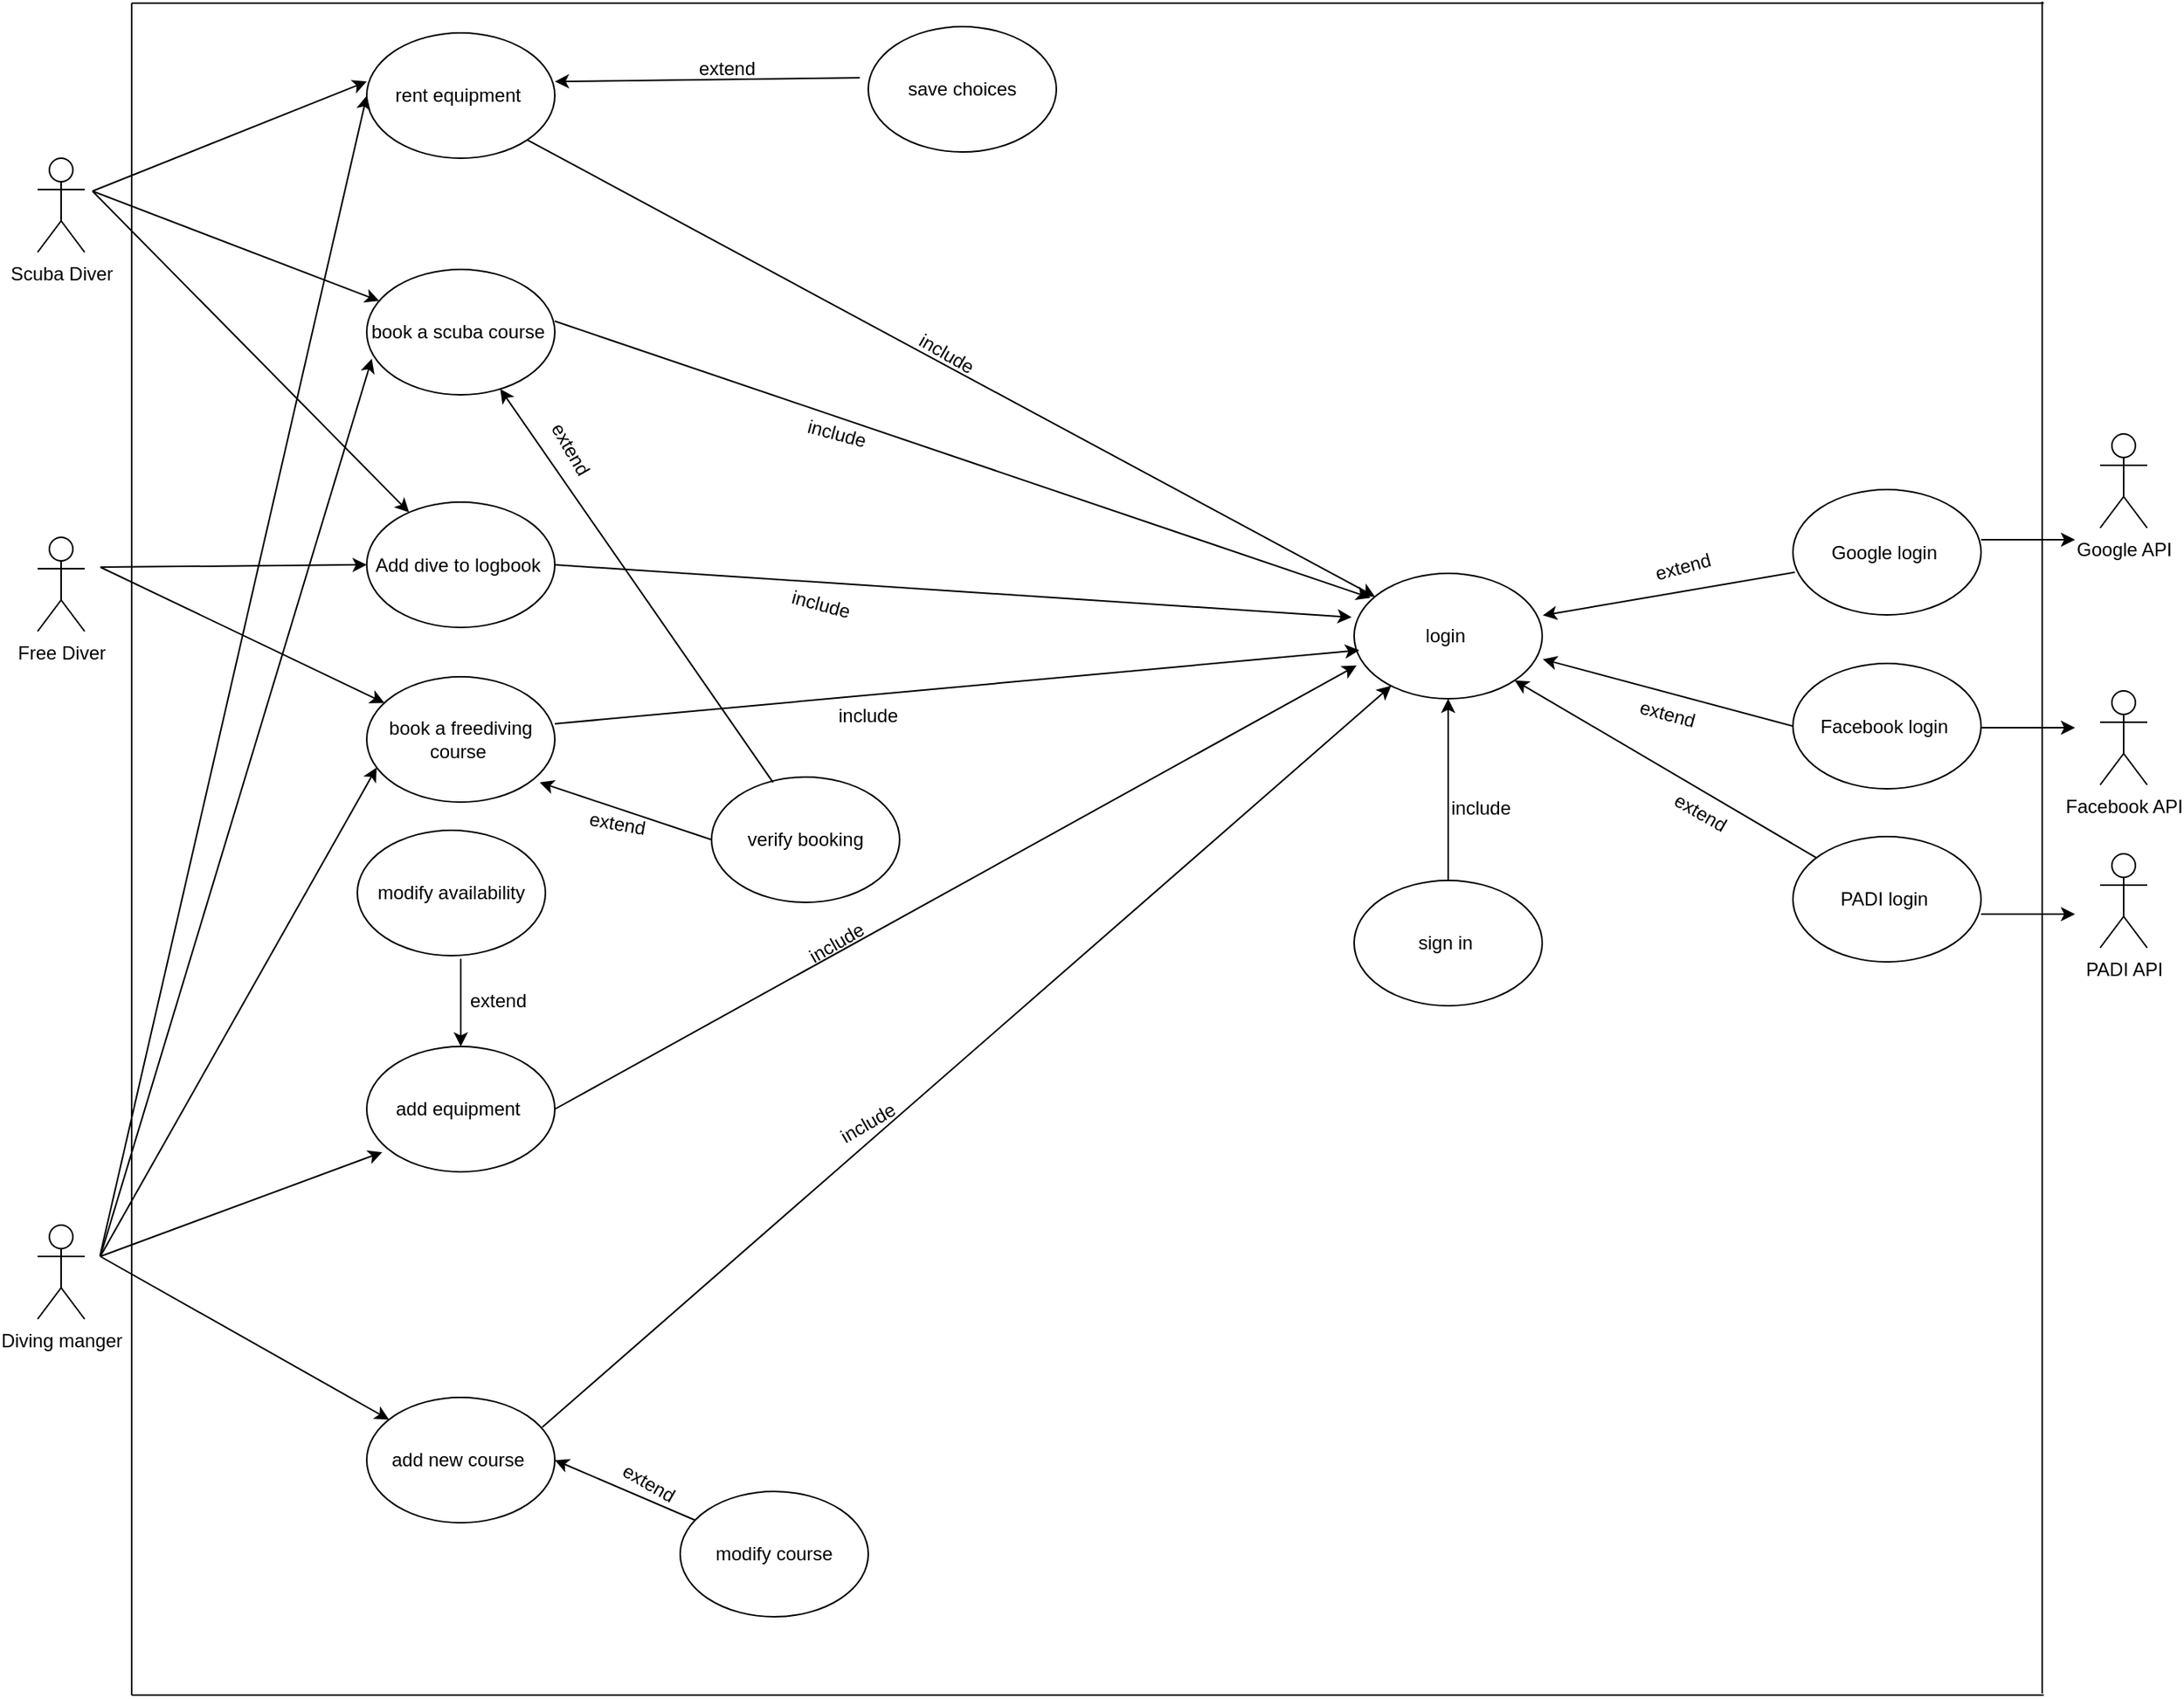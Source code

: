 <mxfile version="20.7.4" type="device"><diagram id="Htxq1poGtdLw8qhALzKe" name="Pagina-1"><mxGraphModel dx="1050" dy="573" grid="1" gridSize="10" guides="1" tooltips="1" connect="1" arrows="1" fold="1" page="1" pageScale="1" pageWidth="827" pageHeight="1169" math="0" shadow="0"><root><mxCell id="0"/><mxCell id="1" parent="0"/><mxCell id="yR8nReOBNE1F9yHkLz9e-3" value="Scuba Diver" style="shape=umlActor;verticalLabelPosition=bottom;verticalAlign=top;html=1;outlineConnect=0;" parent="1" vertex="1"><mxGeometry x="150" y="139" width="30" height="60" as="geometry"/></mxCell><mxCell id="yR8nReOBNE1F9yHkLz9e-4" value="Facebook API" style="shape=umlActor;verticalLabelPosition=bottom;verticalAlign=top;html=1;outlineConnect=0;" parent="1" vertex="1"><mxGeometry x="1466" y="479" width="30" height="60" as="geometry"/></mxCell><mxCell id="yR8nReOBNE1F9yHkLz9e-5" value="Google API" style="shape=umlActor;verticalLabelPosition=bottom;verticalAlign=top;html=1;outlineConnect=0;" parent="1" vertex="1"><mxGeometry x="1466" y="315" width="30" height="60" as="geometry"/></mxCell><mxCell id="yR8nReOBNE1F9yHkLz9e-19" value="PADI API" style="shape=umlActor;verticalLabelPosition=bottom;verticalAlign=top;html=1;outlineConnect=0;" parent="1" vertex="1"><mxGeometry x="1466" y="583" width="30" height="60" as="geometry"/></mxCell><mxCell id="yR8nReOBNE1F9yHkLz9e-28" value="Free Diver" style="shape=umlActor;verticalLabelPosition=bottom;verticalAlign=top;html=1;outlineConnect=0;" parent="1" vertex="1"><mxGeometry x="150" y="381" width="30" height="60" as="geometry"/></mxCell><mxCell id="Vr1vA8tz95-QEV1LMuZG-1" value="Diving manger" style="shape=umlActor;verticalLabelPosition=bottom;verticalAlign=top;html=1;outlineConnect=0;" parent="1" vertex="1"><mxGeometry x="150" y="820" width="30" height="60" as="geometry"/></mxCell><mxCell id="Vr1vA8tz95-QEV1LMuZG-7" value="" style="endArrow=none;html=1;rounded=0;" parent="1" edge="1"><mxGeometry width="50" height="50" relative="1" as="geometry"><mxPoint x="210" y="1120" as="sourcePoint"/><mxPoint x="210" y="40" as="targetPoint"/></mxGeometry></mxCell><mxCell id="Vr1vA8tz95-QEV1LMuZG-8" value="" style="endArrow=none;html=1;rounded=0;" parent="1" edge="1"><mxGeometry width="50" height="50" relative="1" as="geometry"><mxPoint x="210" y="1120" as="sourcePoint"/><mxPoint x="1430" y="1120" as="targetPoint"/></mxGeometry></mxCell><mxCell id="Vr1vA8tz95-QEV1LMuZG-9" value="" style="endArrow=none;html=1;rounded=0;" parent="1" edge="1"><mxGeometry width="50" height="50" relative="1" as="geometry"><mxPoint x="210" y="40" as="sourcePoint"/><mxPoint x="1430" y="40" as="targetPoint"/></mxGeometry></mxCell><mxCell id="Vr1vA8tz95-QEV1LMuZG-11" value="" style="endArrow=none;html=1;rounded=0;" parent="1" edge="1"><mxGeometry width="50" height="50" relative="1" as="geometry"><mxPoint x="1429" y="1119" as="sourcePoint"/><mxPoint x="1429" y="39" as="targetPoint"/></mxGeometry></mxCell><mxCell id="Vr1vA8tz95-QEV1LMuZG-12" value="Facebook login&amp;nbsp;" style="ellipse;whiteSpace=wrap;html=1;" parent="1" vertex="1"><mxGeometry x="1270" y="461.5" width="120" height="80" as="geometry"/></mxCell><mxCell id="Vr1vA8tz95-QEV1LMuZG-13" value="Google login&amp;nbsp;" style="ellipse;whiteSpace=wrap;html=1;" parent="1" vertex="1"><mxGeometry x="1270" y="350.5" width="120" height="80" as="geometry"/></mxCell><mxCell id="Vr1vA8tz95-QEV1LMuZG-14" value="PADI login&amp;nbsp;" style="ellipse;whiteSpace=wrap;html=1;" parent="1" vertex="1"><mxGeometry x="1270" y="572" width="120" height="80" as="geometry"/></mxCell><mxCell id="Vr1vA8tz95-QEV1LMuZG-15" value="login&amp;nbsp;" style="ellipse;whiteSpace=wrap;html=1;" parent="1" vertex="1"><mxGeometry x="990" y="404" width="120" height="80" as="geometry"/></mxCell><mxCell id="Vr1vA8tz95-QEV1LMuZG-16" value="" style="endArrow=classic;html=1;rounded=0;entryX=1.003;entryY=0.685;entryDx=0;entryDy=0;exitX=0;exitY=0.5;exitDx=0;exitDy=0;entryPerimeter=0;" parent="1" source="Vr1vA8tz95-QEV1LMuZG-12" target="Vr1vA8tz95-QEV1LMuZG-15" edge="1"><mxGeometry width="50" height="50" relative="1" as="geometry"><mxPoint x="1220" y="502" as="sourcePoint"/><mxPoint x="1110" y="503" as="targetPoint"/></mxGeometry></mxCell><mxCell id="Vr1vA8tz95-QEV1LMuZG-17" value="" style="endArrow=classic;html=1;rounded=0;entryX=1.003;entryY=0.335;entryDx=0;entryDy=0;exitX=0.01;exitY=0.66;exitDx=0;exitDy=0;exitPerimeter=0;entryPerimeter=0;" parent="1" source="Vr1vA8tz95-QEV1LMuZG-13" target="Vr1vA8tz95-QEV1LMuZG-15" edge="1"><mxGeometry width="50" height="50" relative="1" as="geometry"><mxPoint x="1240" y="472" as="sourcePoint"/><mxPoint x="1090" y="472" as="targetPoint"/></mxGeometry></mxCell><mxCell id="Vr1vA8tz95-QEV1LMuZG-18" value="" style="endArrow=classic;html=1;rounded=0;entryX=1;entryY=1;entryDx=0;entryDy=0;" parent="1" source="Vr1vA8tz95-QEV1LMuZG-14" target="Vr1vA8tz95-QEV1LMuZG-15" edge="1"><mxGeometry width="50" height="50" relative="1" as="geometry"><mxPoint x="1260.0" y="729.8" as="sourcePoint"/><mxPoint x="1080.36" y="523" as="targetPoint"/></mxGeometry></mxCell><mxCell id="Vr1vA8tz95-QEV1LMuZG-19" value="extend" style="text;html=1;strokeColor=none;fillColor=none;align=center;verticalAlign=middle;whiteSpace=wrap;rounded=0;rotation=15;" parent="1" vertex="1"><mxGeometry x="1160" y="479" width="60" height="30" as="geometry"/></mxCell><mxCell id="Vr1vA8tz95-QEV1LMuZG-20" value="extend" style="text;html=1;strokeColor=none;fillColor=none;align=center;verticalAlign=middle;whiteSpace=wrap;rounded=0;rotation=30;" parent="1" vertex="1"><mxGeometry x="1181" y="542" width="60" height="30" as="geometry"/></mxCell><mxCell id="Vr1vA8tz95-QEV1LMuZG-21" value="extend" style="text;html=1;strokeColor=none;fillColor=none;align=center;verticalAlign=middle;whiteSpace=wrap;rounded=0;rotation=-15;" parent="1" vertex="1"><mxGeometry x="1170" y="385" width="60" height="30" as="geometry"/></mxCell><mxCell id="Vr1vA8tz95-QEV1LMuZG-23" value="" style="endArrow=classic;html=1;rounded=0;" parent="1" edge="1"><mxGeometry width="50" height="50" relative="1" as="geometry"><mxPoint x="1390" y="502.5" as="sourcePoint"/><mxPoint x="1450" y="502.5" as="targetPoint"/></mxGeometry></mxCell><mxCell id="Vr1vA8tz95-QEV1LMuZG-24" value="" style="endArrow=classic;html=1;rounded=0;" parent="1" edge="1"><mxGeometry width="50" height="50" relative="1" as="geometry"><mxPoint x="1390" y="621.5" as="sourcePoint"/><mxPoint x="1450" y="621.5" as="targetPoint"/></mxGeometry></mxCell><mxCell id="Vr1vA8tz95-QEV1LMuZG-25" value="" style="endArrow=classic;html=1;rounded=0;" parent="1" edge="1"><mxGeometry width="50" height="50" relative="1" as="geometry"><mxPoint x="1390" y="382.5" as="sourcePoint"/><mxPoint x="1450" y="382.5" as="targetPoint"/></mxGeometry></mxCell><mxCell id="Vr1vA8tz95-QEV1LMuZG-27" value="sign in&amp;nbsp;" style="ellipse;whiteSpace=wrap;html=1;" parent="1" vertex="1"><mxGeometry x="990" y="600" width="120" height="80" as="geometry"/></mxCell><mxCell id="Vr1vA8tz95-QEV1LMuZG-29" value="rent equipment&amp;nbsp;" style="ellipse;whiteSpace=wrap;html=1;" parent="1" vertex="1"><mxGeometry x="360" y="59" width="120" height="80" as="geometry"/></mxCell><mxCell id="Vr1vA8tz95-QEV1LMuZG-30" value="book a scuba course&amp;nbsp;" style="ellipse;whiteSpace=wrap;html=1;" parent="1" vertex="1"><mxGeometry x="360" y="210" width="120" height="80" as="geometry"/></mxCell><mxCell id="Vr1vA8tz95-QEV1LMuZG-32" value="book a freediving course&amp;nbsp;" style="ellipse;whiteSpace=wrap;html=1;" parent="1" vertex="1"><mxGeometry x="360" y="470" width="120" height="80" as="geometry"/></mxCell><mxCell id="Vr1vA8tz95-QEV1LMuZG-33" value="add equipment&amp;nbsp;" style="ellipse;whiteSpace=wrap;html=1;" parent="1" vertex="1"><mxGeometry x="360" y="706" width="120" height="80" as="geometry"/></mxCell><mxCell id="Vr1vA8tz95-QEV1LMuZG-35" value="add new course&amp;nbsp;" style="ellipse;whiteSpace=wrap;html=1;" parent="1" vertex="1"><mxGeometry x="360" y="930" width="120" height="80" as="geometry"/></mxCell><mxCell id="Vr1vA8tz95-QEV1LMuZG-36" value="" style="endArrow=classic;html=1;rounded=0;entryX=0;entryY=0.388;entryDx=0;entryDy=0;entryPerimeter=0;" parent="1" target="Vr1vA8tz95-QEV1LMuZG-29" edge="1"><mxGeometry width="50" height="50" relative="1" as="geometry"><mxPoint x="185" y="160" as="sourcePoint"/><mxPoint x="235" y="110" as="targetPoint"/></mxGeometry></mxCell><mxCell id="Vr1vA8tz95-QEV1LMuZG-38" value="" style="endArrow=classic;html=1;rounded=0;" parent="1" target="Vr1vA8tz95-QEV1LMuZG-30" edge="1"><mxGeometry width="50" height="50" relative="1" as="geometry"><mxPoint x="185" y="160" as="sourcePoint"/><mxPoint x="235" y="110" as="targetPoint"/></mxGeometry></mxCell><mxCell id="Vr1vA8tz95-QEV1LMuZG-41" value="" style="endArrow=classic;html=1;rounded=0;" parent="1" target="Vr1vA8tz95-QEV1LMuZG-32" edge="1"><mxGeometry width="50" height="50" relative="1" as="geometry"><mxPoint x="190" y="400" as="sourcePoint"/><mxPoint x="240" y="350" as="targetPoint"/></mxGeometry></mxCell><mxCell id="Vr1vA8tz95-QEV1LMuZG-46" value="" style="endArrow=classic;html=1;rounded=0;" parent="1" target="Vr1vA8tz95-QEV1LMuZG-35" edge="1"><mxGeometry width="50" height="50" relative="1" as="geometry"><mxPoint x="190" y="840" as="sourcePoint"/><mxPoint x="240" y="790" as="targetPoint"/></mxGeometry></mxCell><mxCell id="Vr1vA8tz95-QEV1LMuZG-47" value="" style="endArrow=classic;html=1;rounded=0;entryX=0.083;entryY=0.843;entryDx=0;entryDy=0;entryPerimeter=0;" parent="1" target="Vr1vA8tz95-QEV1LMuZG-33" edge="1"><mxGeometry width="50" height="50" relative="1" as="geometry"><mxPoint x="190" y="840" as="sourcePoint"/><mxPoint x="240" y="790" as="targetPoint"/></mxGeometry></mxCell><mxCell id="Vr1vA8tz95-QEV1LMuZG-55" value="" style="endArrow=classic;html=1;rounded=0;" parent="1" target="Vr1vA8tz95-QEV1LMuZG-15" edge="1"><mxGeometry width="50" height="50" relative="1" as="geometry"><mxPoint x="472" y="949" as="sourcePoint"/><mxPoint x="522" y="899" as="targetPoint"/></mxGeometry></mxCell><mxCell id="Vr1vA8tz95-QEV1LMuZG-57" value="" style="endArrow=classic;html=1;rounded=0;entryX=0.013;entryY=0.735;entryDx=0;entryDy=0;entryPerimeter=0;exitX=1;exitY=0.5;exitDx=0;exitDy=0;" parent="1" source="Vr1vA8tz95-QEV1LMuZG-33" target="Vr1vA8tz95-QEV1LMuZG-15" edge="1"><mxGeometry width="50" height="50" relative="1" as="geometry"><mxPoint x="474" y="610" as="sourcePoint"/><mxPoint x="524" y="560" as="targetPoint"/></mxGeometry></mxCell><mxCell id="Vr1vA8tz95-QEV1LMuZG-60" value="" style="endArrow=classic;html=1;rounded=0;entryX=0.087;entryY=0.195;entryDx=0;entryDy=0;entryPerimeter=0;" parent="1" target="Vr1vA8tz95-QEV1LMuZG-15" edge="1"><mxGeometry width="50" height="50" relative="1" as="geometry"><mxPoint x="480" y="243" as="sourcePoint"/><mxPoint x="530" y="193" as="targetPoint"/></mxGeometry></mxCell><mxCell id="Vr1vA8tz95-QEV1LMuZG-61" value="" style="endArrow=classic;html=1;rounded=0;exitX=1;exitY=1;exitDx=0;exitDy=0;" parent="1" source="Vr1vA8tz95-QEV1LMuZG-29" target="Vr1vA8tz95-QEV1LMuZG-15" edge="1"><mxGeometry width="50" height="50" relative="1" as="geometry"><mxPoint x="474" y="90" as="sourcePoint"/><mxPoint x="524" y="40" as="targetPoint"/></mxGeometry></mxCell><mxCell id="Vr1vA8tz95-QEV1LMuZG-66" value="include" style="text;html=1;strokeColor=none;fillColor=none;align=center;verticalAlign=middle;whiteSpace=wrap;rounded=0;" parent="1" vertex="1"><mxGeometry x="650" y="480" width="60" height="30" as="geometry"/></mxCell><mxCell id="Vr1vA8tz95-QEV1LMuZG-67" value="include" style="text;html=1;strokeColor=none;fillColor=none;align=center;verticalAlign=middle;whiteSpace=wrap;rounded=0;rotation=-30;" parent="1" vertex="1"><mxGeometry x="630" y="625" width="60" height="30" as="geometry"/></mxCell><mxCell id="Vr1vA8tz95-QEV1LMuZG-69" value="include" style="text;html=1;strokeColor=none;fillColor=none;align=center;verticalAlign=middle;whiteSpace=wrap;rounded=0;rotation=-30;" parent="1" vertex="1"><mxGeometry x="650" y="740" width="60" height="30" as="geometry"/></mxCell><mxCell id="Vr1vA8tz95-QEV1LMuZG-71" value="include" style="text;html=1;strokeColor=none;fillColor=none;align=center;verticalAlign=middle;whiteSpace=wrap;rounded=0;rotation=15;" parent="1" vertex="1"><mxGeometry x="630" y="300" width="60" height="30" as="geometry"/></mxCell><mxCell id="Vr1vA8tz95-QEV1LMuZG-72" value="include" style="text;html=1;strokeColor=none;fillColor=none;align=center;verticalAlign=middle;whiteSpace=wrap;rounded=0;rotation=30;" parent="1" vertex="1"><mxGeometry x="700" y="249" width="60" height="30" as="geometry"/></mxCell><mxCell id="Vr1vA8tz95-QEV1LMuZG-76" value="save choices" style="ellipse;whiteSpace=wrap;html=1;" parent="1" vertex="1"><mxGeometry x="680" y="55" width="120" height="80" as="geometry"/></mxCell><mxCell id="Vr1vA8tz95-QEV1LMuZG-77" value="" style="endArrow=classic;html=1;rounded=0;entryX=1;entryY=0.388;entryDx=0;entryDy=0;entryPerimeter=0;exitX=-0.02;exitY=0.42;exitDx=0;exitDy=0;exitPerimeter=0;" parent="1" target="Vr1vA8tz95-QEV1LMuZG-29" edge="1"><mxGeometry width="50" height="50" relative="1" as="geometry"><mxPoint x="674.6" y="87.6" as="sourcePoint"/><mxPoint x="474.24" y="112.4" as="targetPoint"/></mxGeometry></mxCell><mxCell id="Vr1vA8tz95-QEV1LMuZG-78" value="extend" style="text;html=1;strokeColor=none;fillColor=none;align=center;verticalAlign=middle;whiteSpace=wrap;rounded=0;rotation=0;" parent="1" vertex="1"><mxGeometry x="560" y="67" width="60" height="30" as="geometry"/></mxCell><mxCell id="B1iGadLN3YeI2Sj9A-5k-1" value="" style="endArrow=classic;html=1;rounded=0;exitX=0.5;exitY=0;exitDx=0;exitDy=0;" parent="1" source="Vr1vA8tz95-QEV1LMuZG-27" target="Vr1vA8tz95-QEV1LMuZG-15" edge="1"><mxGeometry width="50" height="50" relative="1" as="geometry"><mxPoint x="480" y="545" as="sourcePoint"/><mxPoint x="990" y="425" as="targetPoint"/></mxGeometry></mxCell><mxCell id="B1iGadLN3YeI2Sj9A-5k-2" value="include" style="text;html=1;strokeColor=none;fillColor=none;align=center;verticalAlign=middle;whiteSpace=wrap;rounded=0;rotation=0;" parent="1" vertex="1"><mxGeometry x="1041" y="539" width="60" height="30" as="geometry"/></mxCell><mxCell id="qUaJbA5CldXmk_3KOfR9-2" value="" style="endArrow=classic;html=1;rounded=0;entryX=0;entryY=0.5;entryDx=0;entryDy=0;" parent="1" target="Vr1vA8tz95-QEV1LMuZG-29" edge="1"><mxGeometry width="50" height="50" relative="1" as="geometry"><mxPoint x="189.8" y="839.56" as="sourcePoint"/><mxPoint x="370" y="140" as="targetPoint"/></mxGeometry></mxCell><mxCell id="qUaJbA5CldXmk_3KOfR9-3" value="" style="endArrow=classic;html=1;rounded=0;entryX=0.027;entryY=0.713;entryDx=0;entryDy=0;entryPerimeter=0;" parent="1" target="Vr1vA8tz95-QEV1LMuZG-30" edge="1"><mxGeometry width="50" height="50" relative="1" as="geometry"><mxPoint x="190" y="840" as="sourcePoint"/><mxPoint x="360" y="300" as="targetPoint"/></mxGeometry></mxCell><mxCell id="qUaJbA5CldXmk_3KOfR9-5" value="" style="endArrow=classic;html=1;rounded=0;entryX=0.053;entryY=0.723;entryDx=0;entryDy=0;entryPerimeter=0;" parent="1" target="Vr1vA8tz95-QEV1LMuZG-32" edge="1"><mxGeometry width="50" height="50" relative="1" as="geometry"><mxPoint x="190" y="840" as="sourcePoint"/><mxPoint x="371.56" y="400.96" as="targetPoint"/></mxGeometry></mxCell><mxCell id="h_-tl7qIcQLy0ndT4ORY-2" value="verify booking" style="ellipse;whiteSpace=wrap;html=1;" parent="1" vertex="1"><mxGeometry x="580" y="534" width="120" height="80" as="geometry"/></mxCell><mxCell id="h_-tl7qIcQLy0ndT4ORY-3" value="" style="endArrow=classic;html=1;rounded=0;exitX=0;exitY=0.5;exitDx=0;exitDy=0;entryX=0.92;entryY=0.843;entryDx=0;entryDy=0;entryPerimeter=0;" parent="1" source="h_-tl7qIcQLy0ndT4ORY-2" target="Vr1vA8tz95-QEV1LMuZG-32" edge="1"><mxGeometry width="50" height="50" relative="1" as="geometry"><mxPoint x="480" y="560" as="sourcePoint"/><mxPoint x="560" y="530" as="targetPoint"/></mxGeometry></mxCell><mxCell id="h_-tl7qIcQLy0ndT4ORY-5" value="" style="endArrow=classic;html=1;rounded=0;exitX=0.327;exitY=0.043;exitDx=0;exitDy=0;exitPerimeter=0;" parent="1" source="h_-tl7qIcQLy0ndT4ORY-2" target="Vr1vA8tz95-QEV1LMuZG-30" edge="1"><mxGeometry width="50" height="50" relative="1" as="geometry"><mxPoint x="550" y="549" as="sourcePoint"/><mxPoint x="740" y="490" as="targetPoint"/></mxGeometry></mxCell><mxCell id="h_-tl7qIcQLy0ndT4ORY-6" value="extend" style="text;html=1;strokeColor=none;fillColor=none;align=center;verticalAlign=middle;whiteSpace=wrap;rounded=0;rotation=10;" parent="1" vertex="1"><mxGeometry x="490" y="549" width="60" height="30" as="geometry"/></mxCell><mxCell id="h_-tl7qIcQLy0ndT4ORY-8" value="extend" style="text;html=1;strokeColor=none;fillColor=none;align=center;verticalAlign=middle;whiteSpace=wrap;rounded=0;rotation=60;" parent="1" vertex="1"><mxGeometry x="460" y="310" width="60" height="30" as="geometry"/></mxCell><mxCell id="h_-tl7qIcQLy0ndT4ORY-9" value="modify availability" style="ellipse;whiteSpace=wrap;html=1;" parent="1" vertex="1"><mxGeometry x="354" y="568" width="120" height="80" as="geometry"/></mxCell><mxCell id="h_-tl7qIcQLy0ndT4ORY-10" value="" style="endArrow=classic;html=1;rounded=0;entryX=0.5;entryY=0;entryDx=0;entryDy=0;" parent="1" target="Vr1vA8tz95-QEV1LMuZG-33" edge="1"><mxGeometry width="50" height="50" relative="1" as="geometry"><mxPoint x="420" y="650" as="sourcePoint"/><mxPoint x="590" y="660" as="targetPoint"/></mxGeometry></mxCell><mxCell id="h_-tl7qIcQLy0ndT4ORY-15" value="extend" style="text;html=1;strokeColor=none;fillColor=none;align=center;verticalAlign=middle;whiteSpace=wrap;rounded=0;rotation=0;" parent="1" vertex="1"><mxGeometry x="414" y="662" width="60" height="30" as="geometry"/></mxCell><mxCell id="h_-tl7qIcQLy0ndT4ORY-17" value="modify course" style="ellipse;whiteSpace=wrap;html=1;" parent="1" vertex="1"><mxGeometry x="560" y="990" width="120" height="80" as="geometry"/></mxCell><mxCell id="h_-tl7qIcQLy0ndT4ORY-19" value="" style="endArrow=classic;html=1;rounded=0;entryX=1;entryY=0.5;entryDx=0;entryDy=0;" parent="1" source="h_-tl7qIcQLy0ndT4ORY-17" target="Vr1vA8tz95-QEV1LMuZG-35" edge="1"><mxGeometry width="50" height="50" relative="1" as="geometry"><mxPoint x="540" y="980" as="sourcePoint"/><mxPoint x="590" y="930" as="targetPoint"/></mxGeometry></mxCell><mxCell id="h_-tl7qIcQLy0ndT4ORY-21" value="extend" style="text;html=1;strokeColor=none;fillColor=none;align=center;verticalAlign=middle;whiteSpace=wrap;rounded=0;rotation=30;" parent="1" vertex="1"><mxGeometry x="510" y="970" width="60" height="30" as="geometry"/></mxCell><mxCell id="C2HnCM2sSnYTxXiHrNzg-2" value="Add dive to logbook&amp;nbsp;" style="ellipse;whiteSpace=wrap;html=1;" vertex="1" parent="1"><mxGeometry x="360" y="358.5" width="120" height="80" as="geometry"/></mxCell><mxCell id="C2HnCM2sSnYTxXiHrNzg-4" value="" style="endArrow=classic;html=1;rounded=0;" edge="1" parent="1" target="C2HnCM2sSnYTxXiHrNzg-2"><mxGeometry width="50" height="50" relative="1" as="geometry"><mxPoint x="185" y="160" as="sourcePoint"/><mxPoint x="235" y="110" as="targetPoint"/></mxGeometry></mxCell><mxCell id="C2HnCM2sSnYTxXiHrNzg-5" value="" style="endArrow=classic;html=1;rounded=0;entryX=0;entryY=0.5;entryDx=0;entryDy=0;" edge="1" parent="1" target="C2HnCM2sSnYTxXiHrNzg-2"><mxGeometry width="50" height="50" relative="1" as="geometry"><mxPoint x="190" y="400" as="sourcePoint"/><mxPoint x="240" y="350" as="targetPoint"/></mxGeometry></mxCell><mxCell id="C2HnCM2sSnYTxXiHrNzg-6" value="" style="endArrow=classic;html=1;rounded=0;exitX=1;exitY=0.5;exitDx=0;exitDy=0;entryX=-0.013;entryY=0.35;entryDx=0;entryDy=0;entryPerimeter=0;" edge="1" parent="1" source="C2HnCM2sSnYTxXiHrNzg-2" target="Vr1vA8tz95-QEV1LMuZG-15"><mxGeometry width="50" height="50" relative="1" as="geometry"><mxPoint x="550" y="410" as="sourcePoint"/><mxPoint x="600" y="360" as="targetPoint"/></mxGeometry></mxCell><mxCell id="C2HnCM2sSnYTxXiHrNzg-7" value="include" style="text;html=1;strokeColor=none;fillColor=none;align=center;verticalAlign=middle;whiteSpace=wrap;rounded=0;rotation=15;" vertex="1" parent="1"><mxGeometry x="620" y="408.5" width="60" height="30" as="geometry"/></mxCell><mxCell id="C2HnCM2sSnYTxXiHrNzg-8" value="" style="endArrow=classic;html=1;rounded=0;entryX=0.027;entryY=0.613;entryDx=0;entryDy=0;entryPerimeter=0;" edge="1" parent="1" target="Vr1vA8tz95-QEV1LMuZG-15"><mxGeometry width="50" height="50" relative="1" as="geometry"><mxPoint x="480" y="500" as="sourcePoint"/><mxPoint x="530" y="450" as="targetPoint"/></mxGeometry></mxCell></root></mxGraphModel></diagram></mxfile>